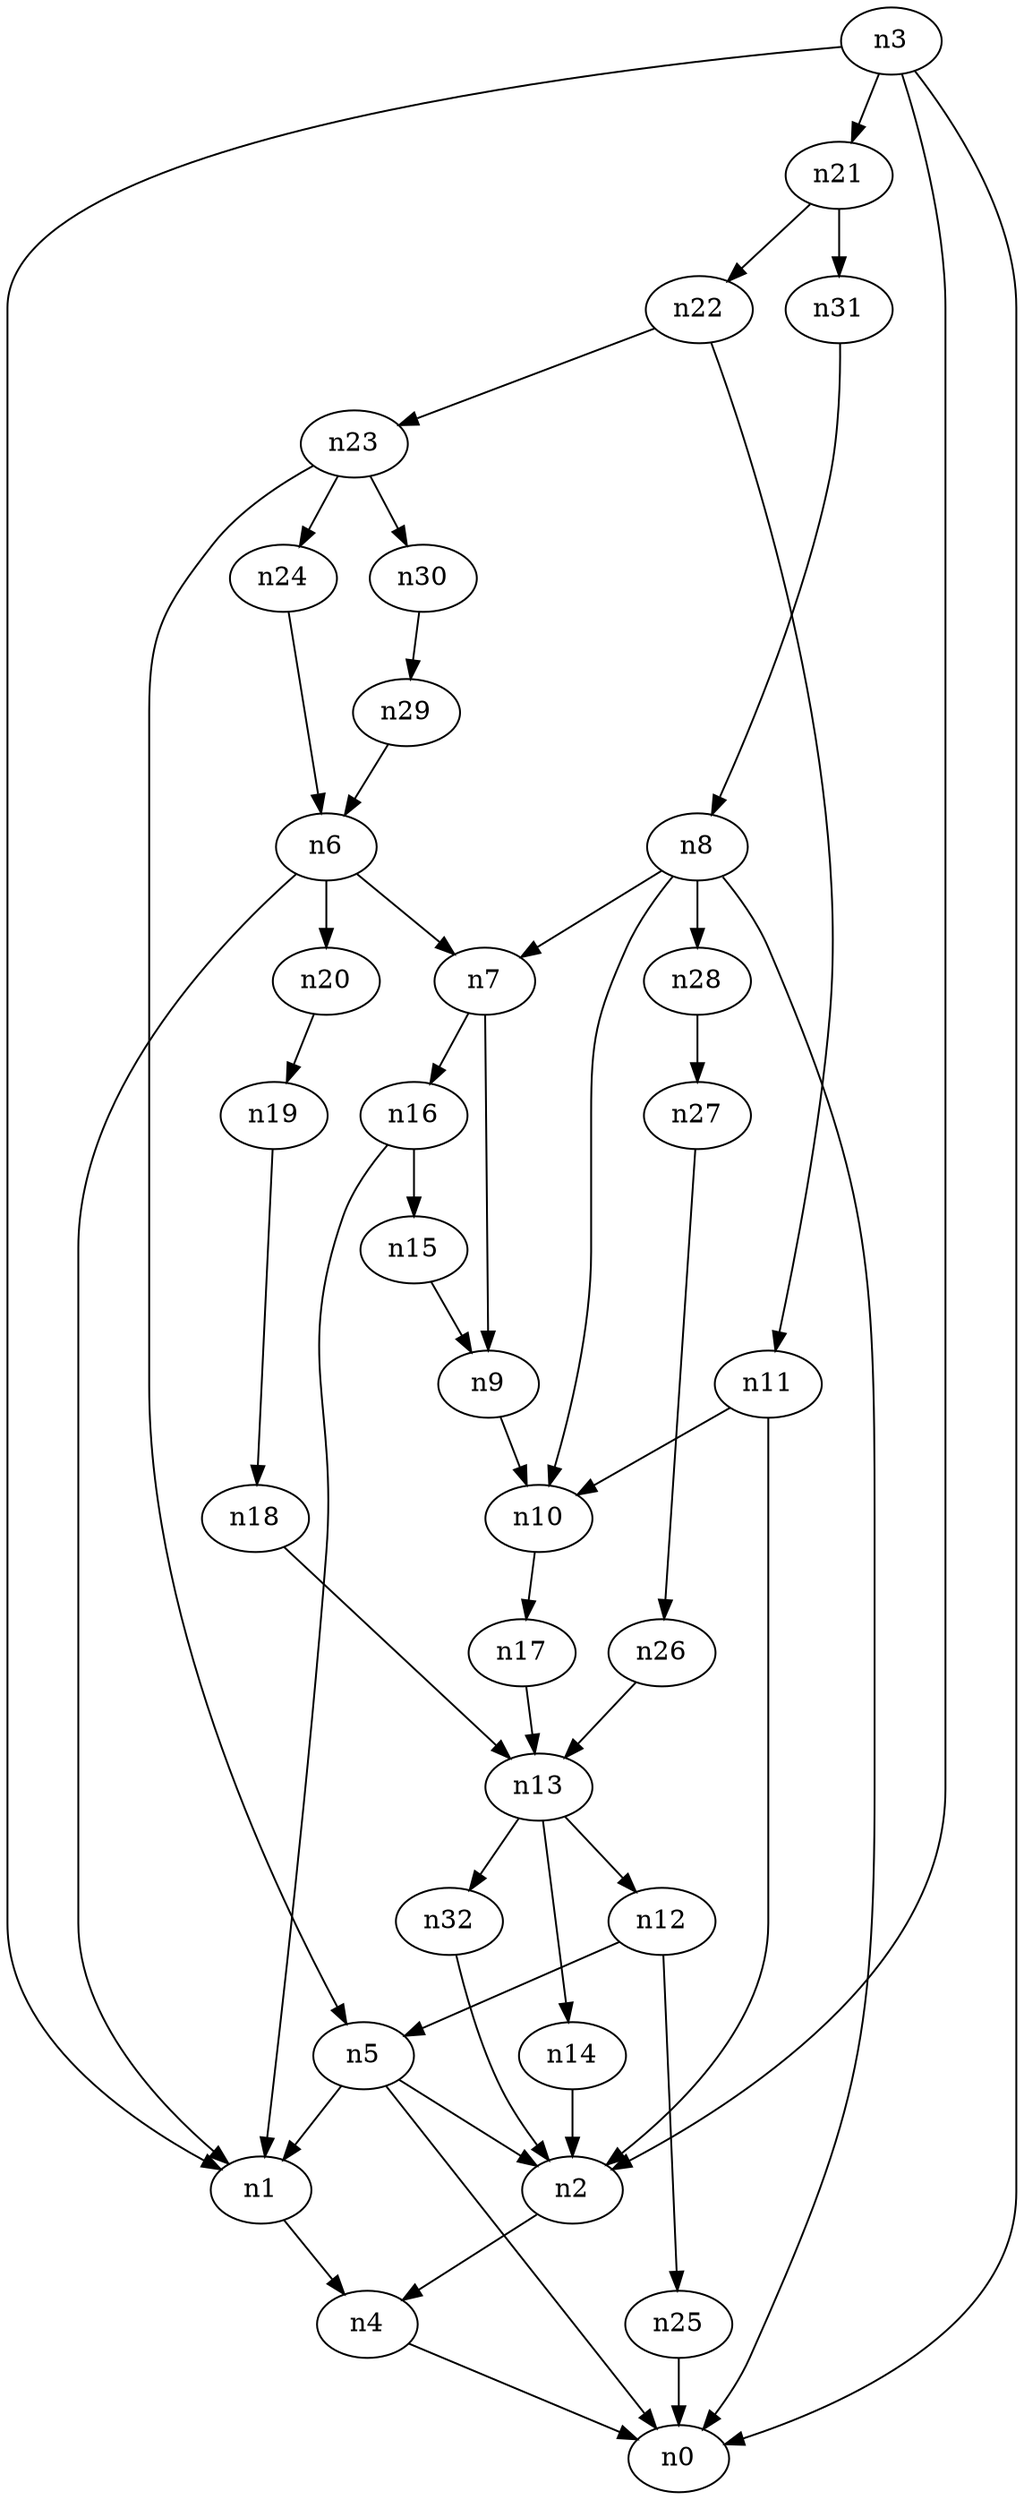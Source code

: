 digraph G {
	n1 -> n4	 [_graphml_id=e4];
	n2 -> n4	 [_graphml_id=e7];
	n3 -> n0	 [_graphml_id=e0];
	n3 -> n1	 [_graphml_id=e3];
	n3 -> n2	 [_graphml_id=e6];
	n3 -> n21	 [_graphml_id=e31];
	n4 -> n0	 [_graphml_id=e1];
	n5 -> n0	 [_graphml_id=e2];
	n5 -> n1	 [_graphml_id=e5];
	n5 -> n2	 [_graphml_id=e8];
	n6 -> n1	 [_graphml_id=e9];
	n6 -> n7	 [_graphml_id=e10];
	n6 -> n20	 [_graphml_id=e30];
	n7 -> n9	 [_graphml_id=e13];
	n7 -> n16	 [_graphml_id=e39];
	n8 -> n0	 [_graphml_id=e12];
	n8 -> n7	 [_graphml_id=e11];
	n8 -> n10	 [_graphml_id=e15];
	n8 -> n28	 [_graphml_id=e43];
	n9 -> n10	 [_graphml_id=e14];
	n10 -> n17	 [_graphml_id=e25];
	n11 -> n2	 [_graphml_id=e16];
	n11 -> n10	 [_graphml_id=e17];
	n12 -> n5	 [_graphml_id=e18];
	n12 -> n25	 [_graphml_id=e38];
	n13 -> n12	 [_graphml_id=e19];
	n13 -> n14	 [_graphml_id=e20];
	n13 -> n32	 [_graphml_id=e50];
	n14 -> n2	 [_graphml_id=e21];
	n15 -> n9	 [_graphml_id=e22];
	n16 -> n1	 [_graphml_id=e24];
	n16 -> n15	 [_graphml_id=e23];
	n17 -> n13	 [_graphml_id=e26];
	n18 -> n13	 [_graphml_id=e27];
	n19 -> n18	 [_graphml_id=e28];
	n20 -> n19	 [_graphml_id=e29];
	n21 -> n22	 [_graphml_id=e32];
	n21 -> n31	 [_graphml_id=e47];
	n22 -> n11	 [_graphml_id=e33];
	n22 -> n23	 [_graphml_id=e49];
	n23 -> n5	 [_graphml_id=e34];
	n23 -> n24	 [_graphml_id=e35];
	n23 -> n30	 [_graphml_id=e46];
	n24 -> n6	 [_graphml_id=e36];
	n25 -> n0	 [_graphml_id=e37];
	n26 -> n13	 [_graphml_id=e40];
	n27 -> n26	 [_graphml_id=e41];
	n28 -> n27	 [_graphml_id=e42];
	n29 -> n6	 [_graphml_id=e44];
	n30 -> n29	 [_graphml_id=e45];
	n31 -> n8	 [_graphml_id=e48];
	n32 -> n2	 [_graphml_id=e51];
}
